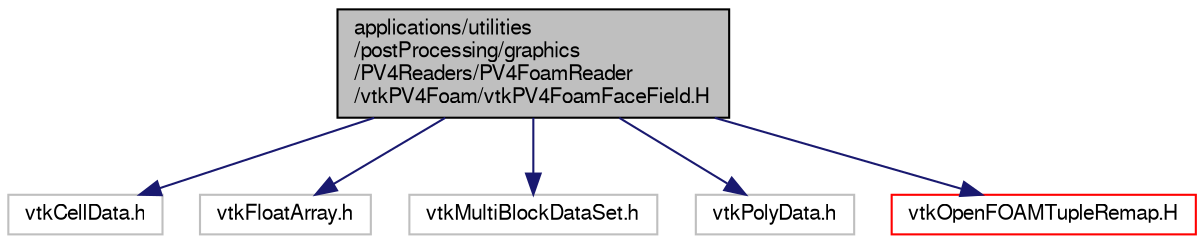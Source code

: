 digraph "applications/utilities/postProcessing/graphics/PV4Readers/PV4FoamReader/vtkPV4Foam/vtkPV4FoamFaceField.H"
{
  bgcolor="transparent";
  edge [fontname="FreeSans",fontsize="10",labelfontname="FreeSans",labelfontsize="10"];
  node [fontname="FreeSans",fontsize="10",shape=record];
  Node1 [label="applications/utilities\l/postProcessing/graphics\l/PV4Readers/PV4FoamReader\l/vtkPV4Foam/vtkPV4FoamFaceField.H",height=0.2,width=0.4,color="black", fillcolor="grey75", style="filled" fontcolor="black"];
  Node1 -> Node2 [color="midnightblue",fontsize="10",style="solid",fontname="FreeSans"];
  Node2 [label="vtkCellData.h",height=0.2,width=0.4,color="grey75"];
  Node1 -> Node3 [color="midnightblue",fontsize="10",style="solid",fontname="FreeSans"];
  Node3 [label="vtkFloatArray.h",height=0.2,width=0.4,color="grey75"];
  Node1 -> Node4 [color="midnightblue",fontsize="10",style="solid",fontname="FreeSans"];
  Node4 [label="vtkMultiBlockDataSet.h",height=0.2,width=0.4,color="grey75"];
  Node1 -> Node5 [color="midnightblue",fontsize="10",style="solid",fontname="FreeSans"];
  Node5 [label="vtkPolyData.h",height=0.2,width=0.4,color="grey75"];
  Node1 -> Node6 [color="midnightblue",fontsize="10",style="solid",fontname="FreeSans"];
  Node6 [label="vtkOpenFOAMTupleRemap.H",height=0.2,width=0.4,color="red",URL="$a03983.html"];
}
